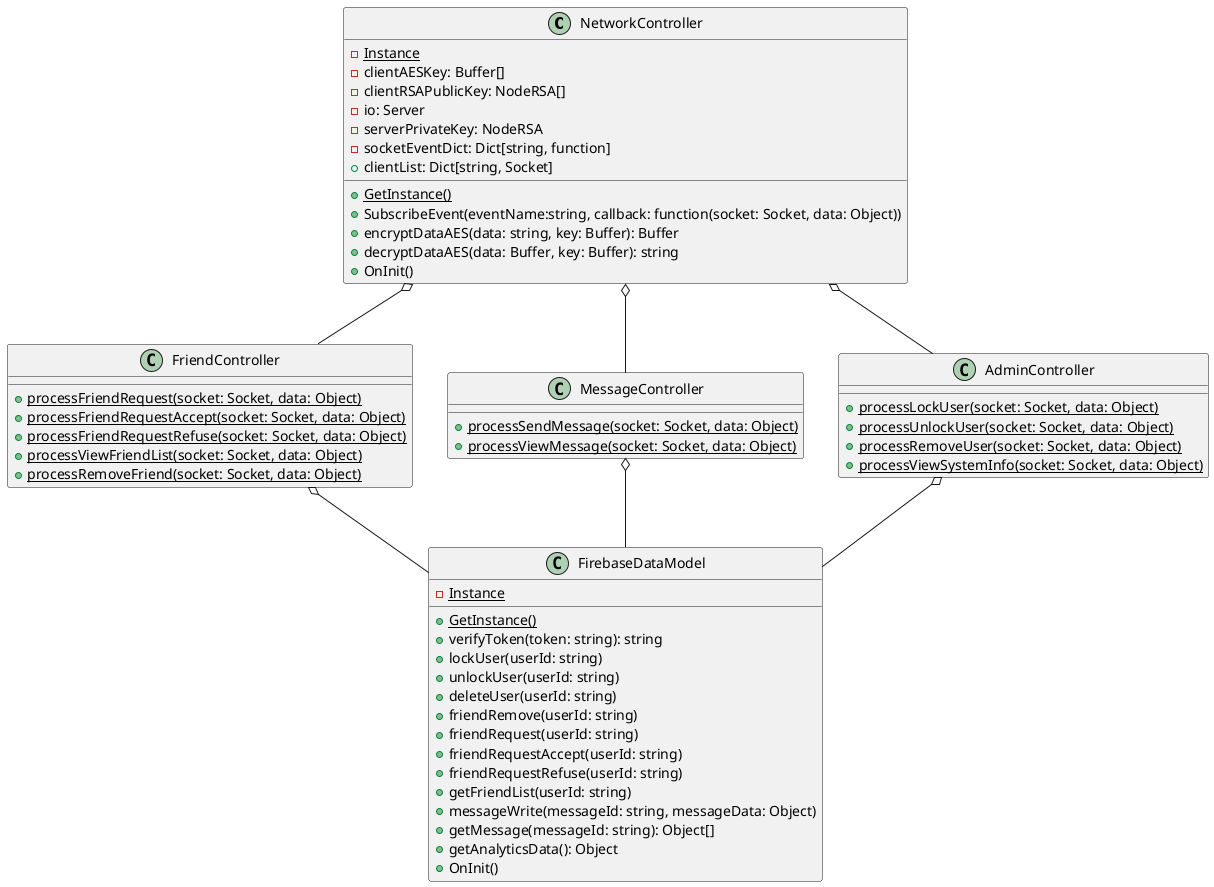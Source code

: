 @startuml
class NetworkController {
    - {static} Instance
    + {static} GetInstance()
    - clientAESKey: Buffer[]
    - clientRSAPublicKey: NodeRSA[]
    - io: Server
    - serverPrivateKey: NodeRSA
    - socketEventDict: Dict[string, function]
    + clientList: Dict[string, Socket]
    + SubscribeEvent(eventName:string, callback: function(socket: Socket, data: Object))
    + encryptDataAES(data: string, key: Buffer): Buffer
    + decryptDataAES(data: Buffer, key: Buffer): string
    + OnInit()
}

class FriendController {
    + {static}processFriendRequest(socket: Socket, data: Object)
    + {static}processFriendRequestAccept(socket: Socket, data: Object)
    + {static}processFriendRequestRefuse(socket: Socket, data: Object)
    + {static}processViewFriendList(socket: Socket, data: Object)
    + {static}processRemoveFriend(socket: Socket, data: Object)
}

class MessageController {
    + {static}processSendMessage(socket: Socket, data: Object)
    + {static}processViewMessage(socket: Socket, data: Object)
}

class AdminController {
    + {static}processLockUser(socket: Socket, data: Object)
    + {static}processUnlockUser(socket: Socket, data: Object)
    + {static}processRemoveUser(socket: Socket, data: Object)
    + {static}processViewSystemInfo(socket: Socket, data: Object)
}

class FirebaseDataModel {
    - {static} Instance
    + {static} GetInstance()
    + verifyToken(token: string): string
    + lockUser(userId: string)
    + unlockUser(userId: string)
    + deleteUser(userId: string)
    + friendRemove(userId: string)
    + friendRequest(userId: string)
    + friendRequestAccept(userId: string)
    + friendRequestRefuse(userId: string)
    + getFriendList(userId: string)
    + messageWrite(messageId: string, messageData: Object)
    + getMessage(messageId: string): Object[]
    + getAnalyticsData(): Object
    + OnInit()
}

NetworkController o-- AdminController
NetworkController o-- MessageController
NetworkController o-- FriendController
AdminController o-- FirebaseDataModel
MessageController o-- FirebaseDataModel
FriendController o-- FirebaseDataModel
@enduml